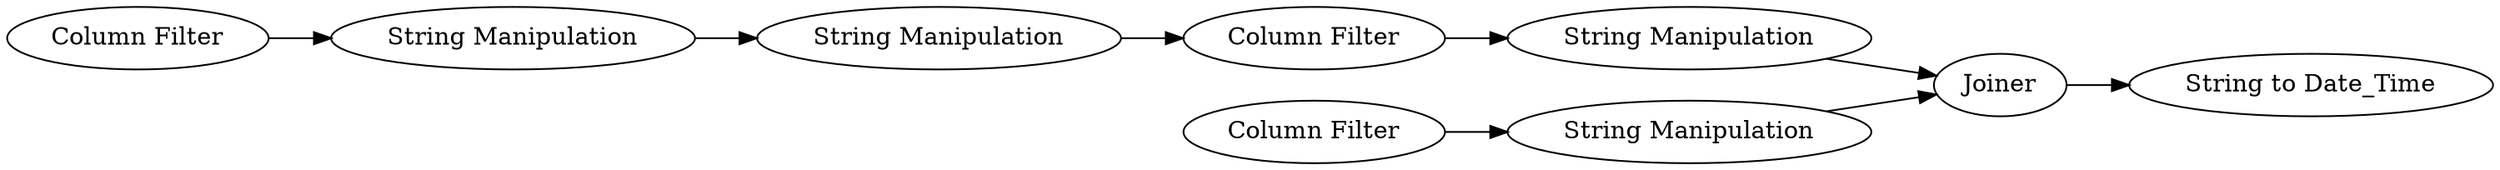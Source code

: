digraph {
	4 [label="Column Filter"]
	5 [label="String Manipulation"]
	6 [label="String Manipulation"]
	7 [label="Column Filter"]
	8 [label="String Manipulation"]
	13 [label=Joiner]
	14 [label="String to Date_Time"]
	17 [label="Column Filter"]
	18 [label="String Manipulation"]
	4 -> 5
	5 -> 6
	6 -> 7
	7 -> 8
	17 -> 18
	8 -> 13
	13 -> 14
	18 -> 13
	rankdir=LR
}
